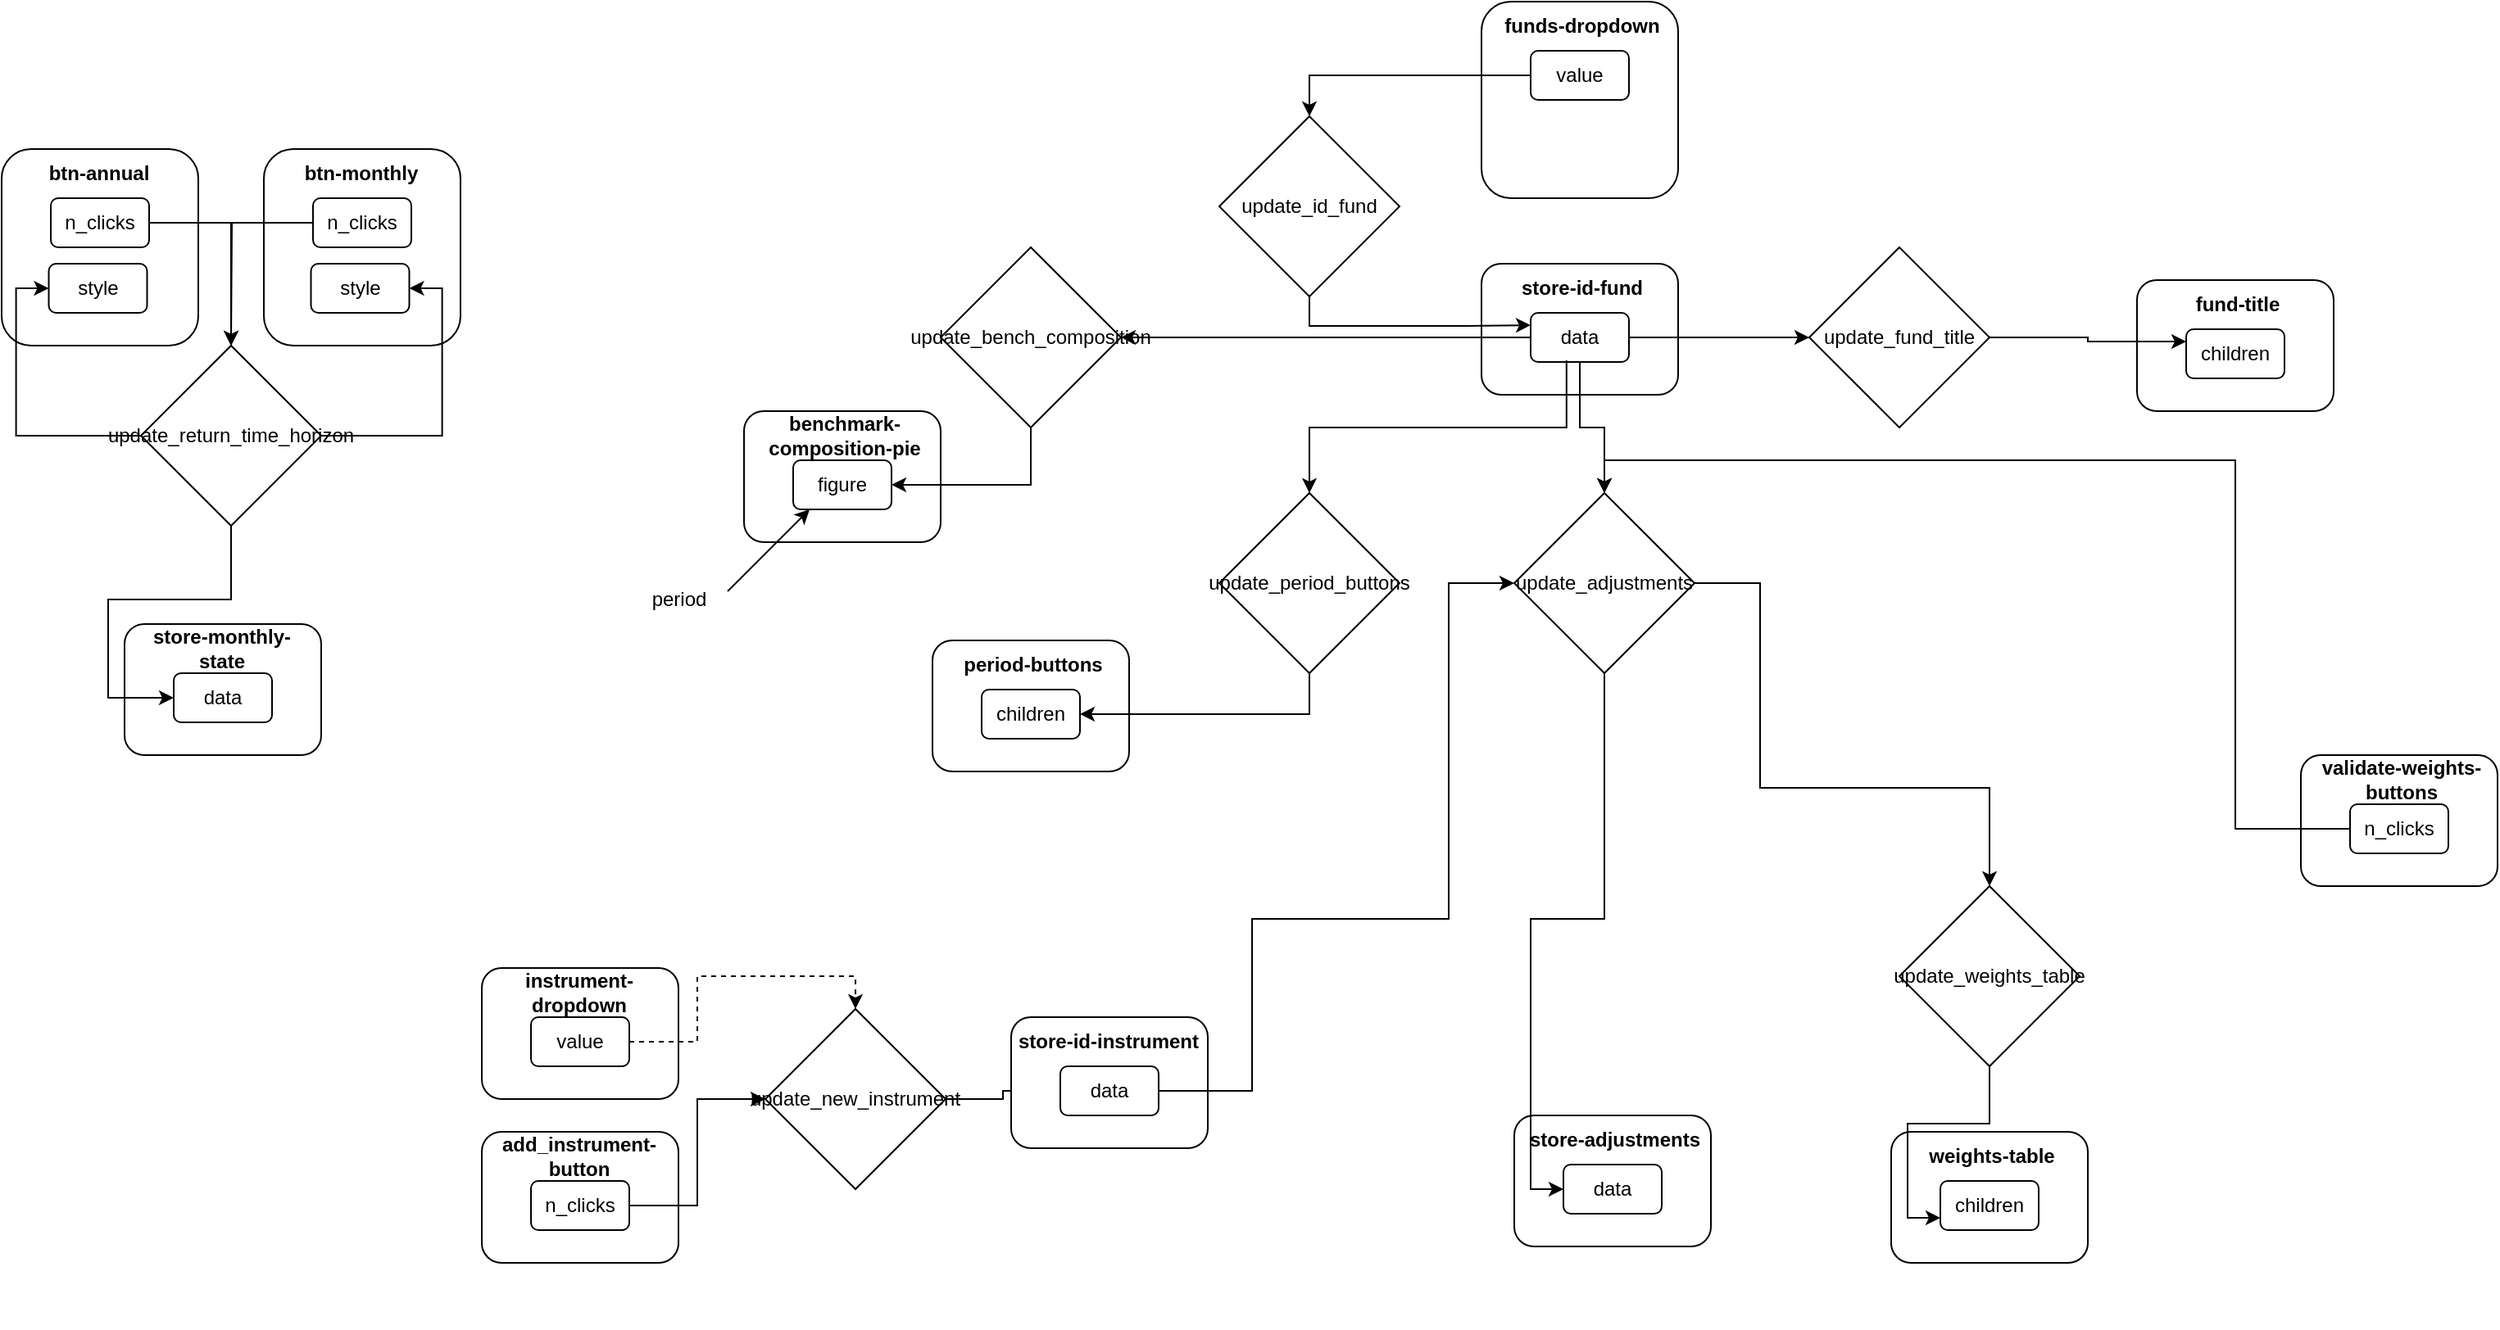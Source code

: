 <mxfile version="28.0.5">
  <diagram name="Page-1" id="CVmTYW8xOtdNSDSt-_Bv">
    <mxGraphModel dx="2853" dy="2352" grid="1" gridSize="10" guides="1" tooltips="1" connect="1" arrows="1" fold="1" page="1" pageScale="1" pageWidth="827" pageHeight="1169" math="0" shadow="0">
      <root>
        <mxCell id="0" />
        <mxCell id="1" parent="0" />
        <mxCell id="e45VYESXmYml-wPN9w2d-97" value="" style="group;strokeColor=none;" vertex="1" connectable="0" parent="1">
          <mxGeometry x="770" y="570" width="120" height="190" as="geometry" />
        </mxCell>
        <mxCell id="e45VYESXmYml-wPN9w2d-98" value="&lt;span style=&quot;color: rgba(0, 0, 0, 0); font-family: monospace; font-size: 0px; text-align: start; text-wrap-mode: nowrap;&quot;&gt;%3CmxGraphModel%3E%3Croot%3E%3CmxCell%20id%3D%220%22%2F%3E%3CmxCell%20id%3D%221%22%20parent%3D%220%22%2F%3E%3CmxCell%20id%3D%222%22%20value%3D%22update_id_fund%22%20style%3D%22rhombus%3BwhiteSpace%3Dwrap%3Bhtml%3D1%3B%22%20vertex%3D%221%22%20parent%3D%221%22%3E%3CmxGeometry%20x%3D%22330%22%20y%3D%2260%22%20width%3D%22110%22%20height%3D%22110%22%20as%3D%22geometry%22%2F%3E%3C%2FmxCell%3E%3C%2Froot%3E%3C%2FmxGraphModel%3E&lt;/span&gt;" style="rounded=1;whiteSpace=wrap;html=1;" vertex="1" parent="e45VYESXmYml-wPN9w2d-97">
          <mxGeometry x="-30" y="110" width="120" height="80" as="geometry" />
        </mxCell>
        <mxCell id="e45VYESXmYml-wPN9w2d-99" value="&lt;b&gt;weights-table&lt;/b&gt;" style="text;html=1;align=center;verticalAlign=middle;whiteSpace=wrap;rounded=0;" vertex="1" parent="e45VYESXmYml-wPN9w2d-97">
          <mxGeometry x="-25" y="110" width="112.5" height="30" as="geometry" />
        </mxCell>
        <mxCell id="e45VYESXmYml-wPN9w2d-100" value="children" style="text;html=1;align=center;verticalAlign=middle;whiteSpace=wrap;rounded=1;strokeColor=default;" vertex="1" parent="e45VYESXmYml-wPN9w2d-97">
          <mxGeometry y="140" width="60" height="30" as="geometry" />
        </mxCell>
        <mxCell id="e45VYESXmYml-wPN9w2d-101" style="edgeStyle=orthogonalEdgeStyle;rounded=0;orthogonalLoop=1;jettySize=auto;html=1;entryX=0;entryY=0.75;entryDx=0;entryDy=0;" edge="1" parent="e45VYESXmYml-wPN9w2d-97" source="e45VYESXmYml-wPN9w2d-96" target="e45VYESXmYml-wPN9w2d-100">
          <mxGeometry relative="1" as="geometry" />
        </mxCell>
        <mxCell id="e45VYESXmYml-wPN9w2d-96" value="update_weights_table" style="rhombus;whiteSpace=wrap;html=1;" vertex="1" parent="e45VYESXmYml-wPN9w2d-97">
          <mxGeometry x="-25" y="-40" width="110" height="110" as="geometry" />
        </mxCell>
        <mxCell id="e45VYESXmYml-wPN9w2d-75" value="" style="group;strokeColor=none;flipV=0;flipH=1;" vertex="1" connectable="0" parent="1">
          <mxGeometry x="-338" y="370" width="120" height="120" as="geometry" />
        </mxCell>
        <mxCell id="e45VYESXmYml-wPN9w2d-76" value="&lt;span style=&quot;color: rgba(0, 0, 0, 0); font-family: monospace; font-size: 0px; text-align: start; text-wrap-mode: nowrap;&quot;&gt;%3CmxGraphModel%3E%3Croot%3E%3CmxCell%20id%3D%220%22%2F%3E%3CmxCell%20id%3D%221%22%20parent%3D%220%22%2F%3E%3CmxCell%20id%3D%222%22%20value%3D%22update_id_fund%22%20style%3D%22rhombus%3BwhiteSpace%3Dwrap%3Bhtml%3D1%3B%22%20vertex%3D%221%22%20parent%3D%221%22%3E%3CmxGeometry%20x%3D%22330%22%20y%3D%2260%22%20width%3D%22110%22%20height%3D%22110%22%20as%3D%22geometry%22%2F%3E%3C%2FmxCell%3E%3C%2Froot%3E%3C%2FmxGraphModel%3E&lt;/span&gt;" style="rounded=1;whiteSpace=wrap;html=1;" vertex="1" parent="e45VYESXmYml-wPN9w2d-75">
          <mxGeometry width="120" height="80" as="geometry" />
        </mxCell>
        <mxCell id="e45VYESXmYml-wPN9w2d-77" value="&lt;b&gt;store-monthly-state&lt;/b&gt;" style="text;html=1;align=center;verticalAlign=middle;whiteSpace=wrap;rounded=0;" vertex="1" parent="e45VYESXmYml-wPN9w2d-75">
          <mxGeometry x="2.5" width="112.5" height="30" as="geometry" />
        </mxCell>
        <mxCell id="e45VYESXmYml-wPN9w2d-78" value="data" style="text;html=1;align=center;verticalAlign=middle;whiteSpace=wrap;rounded=1;strokeColor=default;" vertex="1" parent="e45VYESXmYml-wPN9w2d-75">
          <mxGeometry x="30" y="30" width="60" height="30" as="geometry" />
        </mxCell>
        <mxCell id="e45VYESXmYml-wPN9w2d-8" value="" style="group;strokeColor=none;" vertex="1" connectable="0" parent="1">
          <mxGeometry x="490" y="150" width="120" height="120" as="geometry" />
        </mxCell>
        <mxCell id="e45VYESXmYml-wPN9w2d-9" value="" style="rounded=1;whiteSpace=wrap;html=1;" vertex="1" parent="e45VYESXmYml-wPN9w2d-8">
          <mxGeometry width="120" height="80" as="geometry" />
        </mxCell>
        <mxCell id="e45VYESXmYml-wPN9w2d-10" value="&lt;b&gt;store-id-fund&lt;/b&gt;" style="text;html=1;align=center;verticalAlign=middle;whiteSpace=wrap;rounded=0;" vertex="1" parent="e45VYESXmYml-wPN9w2d-8">
          <mxGeometry x="5" width="112.5" height="30" as="geometry" />
        </mxCell>
        <mxCell id="e45VYESXmYml-wPN9w2d-11" value="data" style="text;html=1;align=center;verticalAlign=middle;whiteSpace=wrap;rounded=1;strokeColor=default;" vertex="1" parent="e45VYESXmYml-wPN9w2d-8">
          <mxGeometry x="30" y="30" width="60" height="30" as="geometry" />
        </mxCell>
        <mxCell id="e45VYESXmYml-wPN9w2d-1" value="update_id_fund" style="rhombus;whiteSpace=wrap;html=1;" vertex="1" parent="1">
          <mxGeometry x="330" y="60" width="110" height="110" as="geometry" />
        </mxCell>
        <mxCell id="e45VYESXmYml-wPN9w2d-13" style="edgeStyle=orthogonalEdgeStyle;rounded=0;orthogonalLoop=1;jettySize=auto;html=1;entryX=0;entryY=0.25;entryDx=0;entryDy=0;exitX=0.5;exitY=1;exitDx=0;exitDy=0;" edge="1" parent="1" source="e45VYESXmYml-wPN9w2d-1" target="e45VYESXmYml-wPN9w2d-11">
          <mxGeometry relative="1" as="geometry">
            <mxPoint x="385" y="200" as="targetPoint" />
            <Array as="points">
              <mxPoint x="385" y="188" />
              <mxPoint x="480" y="188" />
            </Array>
          </mxGeometry>
        </mxCell>
        <mxCell id="e45VYESXmYml-wPN9w2d-5" value="" style="group;strokeColor=none;" vertex="1" connectable="0" parent="1">
          <mxGeometry x="490" y="-10" width="120" height="120" as="geometry" />
        </mxCell>
        <mxCell id="e45VYESXmYml-wPN9w2d-3" value="" style="rounded=1;whiteSpace=wrap;html=1;" vertex="1" parent="e45VYESXmYml-wPN9w2d-5">
          <mxGeometry width="120" height="120" as="geometry" />
        </mxCell>
        <mxCell id="e45VYESXmYml-wPN9w2d-4" value="&lt;b&gt;funds-dropdown&lt;/b&gt;" style="text;html=1;align=center;verticalAlign=middle;whiteSpace=wrap;rounded=0;" vertex="1" parent="e45VYESXmYml-wPN9w2d-5">
          <mxGeometry x="5" width="112.5" height="30" as="geometry" />
        </mxCell>
        <mxCell id="e45VYESXmYml-wPN9w2d-6" value="value" style="text;html=1;align=center;verticalAlign=middle;whiteSpace=wrap;rounded=1;strokeColor=default;" vertex="1" parent="e45VYESXmYml-wPN9w2d-5">
          <mxGeometry x="30" y="30" width="60" height="30" as="geometry" />
        </mxCell>
        <mxCell id="e45VYESXmYml-wPN9w2d-7" style="edgeStyle=orthogonalEdgeStyle;rounded=0;orthogonalLoop=1;jettySize=auto;html=1;" edge="1" parent="1" source="e45VYESXmYml-wPN9w2d-6" target="e45VYESXmYml-wPN9w2d-1">
          <mxGeometry relative="1" as="geometry" />
        </mxCell>
        <mxCell id="e45VYESXmYml-wPN9w2d-14" value="update_fund_title" style="rhombus;whiteSpace=wrap;html=1;" vertex="1" parent="1">
          <mxGeometry x="690" y="140" width="110" height="110" as="geometry" />
        </mxCell>
        <mxCell id="e45VYESXmYml-wPN9w2d-18" value="" style="group;strokeColor=none;" vertex="1" connectable="0" parent="1">
          <mxGeometry x="890" y="160" width="120" height="120" as="geometry" />
        </mxCell>
        <mxCell id="e45VYESXmYml-wPN9w2d-19" value="&lt;span style=&quot;color: rgba(0, 0, 0, 0); font-family: monospace; font-size: 0px; text-align: start; text-wrap-mode: nowrap;&quot;&gt;%3CmxGraphModel%3E%3Croot%3E%3CmxCell%20id%3D%220%22%2F%3E%3CmxCell%20id%3D%221%22%20parent%3D%220%22%2F%3E%3CmxCell%20id%3D%222%22%20value%3D%22update_id_fund%22%20style%3D%22rhombus%3BwhiteSpace%3Dwrap%3Bhtml%3D1%3B%22%20vertex%3D%221%22%20parent%3D%221%22%3E%3CmxGeometry%20x%3D%22330%22%20y%3D%2260%22%20width%3D%22110%22%20height%3D%22110%22%20as%3D%22geometry%22%2F%3E%3C%2FmxCell%3E%3C%2Froot%3E%3C%2FmxGraphModel%3E&lt;/span&gt;" style="rounded=1;whiteSpace=wrap;html=1;" vertex="1" parent="e45VYESXmYml-wPN9w2d-18">
          <mxGeometry width="120" height="80" as="geometry" />
        </mxCell>
        <mxCell id="e45VYESXmYml-wPN9w2d-20" value="&lt;b&gt;fund-title&lt;/b&gt;" style="text;html=1;align=center;verticalAlign=middle;whiteSpace=wrap;rounded=0;" vertex="1" parent="e45VYESXmYml-wPN9w2d-18">
          <mxGeometry x="5" width="112.5" height="30" as="geometry" />
        </mxCell>
        <mxCell id="e45VYESXmYml-wPN9w2d-21" value="children" style="text;html=1;align=center;verticalAlign=middle;whiteSpace=wrap;rounded=1;strokeColor=default;" vertex="1" parent="e45VYESXmYml-wPN9w2d-18">
          <mxGeometry x="30" y="30" width="60" height="30" as="geometry" />
        </mxCell>
        <mxCell id="e45VYESXmYml-wPN9w2d-22" style="edgeStyle=orthogonalEdgeStyle;rounded=0;orthogonalLoop=1;jettySize=auto;html=1;entryX=0;entryY=0.25;entryDx=0;entryDy=0;exitX=1;exitY=0.5;exitDx=0;exitDy=0;" edge="1" parent="1" source="e45VYESXmYml-wPN9w2d-14" target="e45VYESXmYml-wPN9w2d-21">
          <mxGeometry relative="1" as="geometry" />
        </mxCell>
        <mxCell id="e45VYESXmYml-wPN9w2d-23" value="update_bench_composition" style="rhombus;whiteSpace=wrap;html=1;" vertex="1" parent="1">
          <mxGeometry x="160" y="140" width="110" height="110" as="geometry" />
        </mxCell>
        <mxCell id="e45VYESXmYml-wPN9w2d-24" style="edgeStyle=orthogonalEdgeStyle;rounded=0;orthogonalLoop=1;jettySize=auto;html=1;exitX=0;exitY=0.5;exitDx=0;exitDy=0;" edge="1" parent="1" source="e45VYESXmYml-wPN9w2d-11" target="e45VYESXmYml-wPN9w2d-23">
          <mxGeometry relative="1" as="geometry" />
        </mxCell>
        <mxCell id="e45VYESXmYml-wPN9w2d-27" value="" style="group;strokeColor=none;" vertex="1" connectable="0" parent="1">
          <mxGeometry x="40" y="240" width="120" height="120" as="geometry" />
        </mxCell>
        <mxCell id="e45VYESXmYml-wPN9w2d-28" value="" style="rounded=1;whiteSpace=wrap;html=1;" vertex="1" parent="e45VYESXmYml-wPN9w2d-27">
          <mxGeometry width="120" height="80" as="geometry" />
        </mxCell>
        <mxCell id="e45VYESXmYml-wPN9w2d-29" value="&lt;b&gt;benchmark-composition-pie&lt;/b&gt;" style="text;html=1;align=center;verticalAlign=middle;whiteSpace=wrap;rounded=0;" vertex="1" parent="e45VYESXmYml-wPN9w2d-27">
          <mxGeometry x="5" width="112.5" height="30" as="geometry" />
        </mxCell>
        <mxCell id="e45VYESXmYml-wPN9w2d-30" value="figure" style="text;html=1;align=center;verticalAlign=middle;whiteSpace=wrap;rounded=1;strokeColor=default;" vertex="1" parent="e45VYESXmYml-wPN9w2d-27">
          <mxGeometry x="30" y="30" width="60" height="30" as="geometry" />
        </mxCell>
        <mxCell id="e45VYESXmYml-wPN9w2d-26" style="edgeStyle=orthogonalEdgeStyle;rounded=0;orthogonalLoop=1;jettySize=auto;html=1;entryX=1;entryY=0.5;entryDx=0;entryDy=0;exitX=0.5;exitY=1;exitDx=0;exitDy=0;" edge="1" parent="1" source="e45VYESXmYml-wPN9w2d-23" target="e45VYESXmYml-wPN9w2d-30">
          <mxGeometry relative="1" as="geometry">
            <mxPoint x="215" y="290" as="targetPoint" />
          </mxGeometry>
        </mxCell>
        <mxCell id="e45VYESXmYml-wPN9w2d-32" value="" style="endArrow=classic;html=1;rounded=0;" edge="1" parent="1">
          <mxGeometry width="50" height="50" relative="1" as="geometry">
            <mxPoint x="30" y="350" as="sourcePoint" />
            <mxPoint x="80" y="300" as="targetPoint" />
          </mxGeometry>
        </mxCell>
        <mxCell id="e45VYESXmYml-wPN9w2d-33" value="period" style="text;html=1;align=center;verticalAlign=middle;resizable=0;points=[];autosize=1;strokeColor=none;fillColor=none;" vertex="1" parent="1">
          <mxGeometry x="-30" y="340" width="60" height="30" as="geometry" />
        </mxCell>
        <mxCell id="e45VYESXmYml-wPN9w2d-34" style="edgeStyle=orthogonalEdgeStyle;rounded=0;orthogonalLoop=1;jettySize=auto;html=1;exitX=1;exitY=0.5;exitDx=0;exitDy=0;entryX=0;entryY=0.5;entryDx=0;entryDy=0;" edge="1" parent="1" source="e45VYESXmYml-wPN9w2d-11" target="e45VYESXmYml-wPN9w2d-14">
          <mxGeometry relative="1" as="geometry" />
        </mxCell>
        <mxCell id="e45VYESXmYml-wPN9w2d-35" value="update_period_buttons" style="rhombus;whiteSpace=wrap;html=1;" vertex="1" parent="1">
          <mxGeometry x="330" y="290" width="110" height="110" as="geometry" />
        </mxCell>
        <mxCell id="e45VYESXmYml-wPN9w2d-36" style="edgeStyle=orthogonalEdgeStyle;rounded=0;orthogonalLoop=1;jettySize=auto;html=1;exitX=0.365;exitY=0.966;exitDx=0;exitDy=0;exitPerimeter=0;" edge="1" parent="1" source="e45VYESXmYml-wPN9w2d-11" target="e45VYESXmYml-wPN9w2d-35">
          <mxGeometry relative="1" as="geometry" />
        </mxCell>
        <mxCell id="e45VYESXmYml-wPN9w2d-37" value="" style="group;strokeColor=none;" vertex="1" connectable="0" parent="1">
          <mxGeometry x="155" y="380" width="120" height="120" as="geometry" />
        </mxCell>
        <mxCell id="e45VYESXmYml-wPN9w2d-38" value="&lt;span style=&quot;color: rgba(0, 0, 0, 0); font-family: monospace; font-size: 0px; text-align: start; text-wrap-mode: nowrap;&quot;&gt;%3CmxGraphModel%3E%3Croot%3E%3CmxCell%20id%3D%220%22%2F%3E%3CmxCell%20id%3D%221%22%20parent%3D%220%22%2F%3E%3CmxCell%20id%3D%222%22%20value%3D%22update_id_fund%22%20style%3D%22rhombus%3BwhiteSpace%3Dwrap%3Bhtml%3D1%3B%22%20vertex%3D%221%22%20parent%3D%221%22%3E%3CmxGeometry%20x%3D%22330%22%20y%3D%2260%22%20width%3D%22110%22%20height%3D%22110%22%20as%3D%22geometry%22%2F%3E%3C%2FmxCell%3E%3C%2Froot%3E%3C%2FmxGraphModel%3E&lt;/span&gt;" style="rounded=1;whiteSpace=wrap;html=1;" vertex="1" parent="e45VYESXmYml-wPN9w2d-37">
          <mxGeometry width="120" height="80" as="geometry" />
        </mxCell>
        <mxCell id="e45VYESXmYml-wPN9w2d-39" value="&lt;b&gt;period-buttons&lt;/b&gt;" style="text;html=1;align=center;verticalAlign=middle;whiteSpace=wrap;rounded=0;" vertex="1" parent="e45VYESXmYml-wPN9w2d-37">
          <mxGeometry x="5" width="112.5" height="30" as="geometry" />
        </mxCell>
        <mxCell id="e45VYESXmYml-wPN9w2d-40" value="children" style="text;html=1;align=center;verticalAlign=middle;whiteSpace=wrap;rounded=1;strokeColor=default;" vertex="1" parent="e45VYESXmYml-wPN9w2d-37">
          <mxGeometry x="30" y="30" width="60" height="30" as="geometry" />
        </mxCell>
        <mxCell id="e45VYESXmYml-wPN9w2d-41" style="edgeStyle=orthogonalEdgeStyle;rounded=0;orthogonalLoop=1;jettySize=auto;html=1;exitX=0.5;exitY=1;exitDx=0;exitDy=0;entryX=1;entryY=0.5;entryDx=0;entryDy=0;" edge="1" parent="1" source="e45VYESXmYml-wPN9w2d-35" target="e45VYESXmYml-wPN9w2d-40">
          <mxGeometry relative="1" as="geometry" />
        </mxCell>
        <mxCell id="e45VYESXmYml-wPN9w2d-49" value="" style="group;strokeColor=none;flipV=0;flipH=1;" vertex="1" connectable="0" parent="1">
          <mxGeometry x="-120" y="580" width="120" height="120" as="geometry" />
        </mxCell>
        <mxCell id="e45VYESXmYml-wPN9w2d-50" value="" style="rounded=1;whiteSpace=wrap;html=1;" vertex="1" parent="e45VYESXmYml-wPN9w2d-49">
          <mxGeometry width="120" height="80" as="geometry" />
        </mxCell>
        <mxCell id="e45VYESXmYml-wPN9w2d-51" value="&lt;b&gt;instrument-dropdown&lt;/b&gt;" style="text;html=1;align=center;verticalAlign=middle;whiteSpace=wrap;rounded=0;" vertex="1" parent="e45VYESXmYml-wPN9w2d-49">
          <mxGeometry x="2.5" width="112.5" height="30" as="geometry" />
        </mxCell>
        <mxCell id="e45VYESXmYml-wPN9w2d-52" value="value" style="text;html=1;align=center;verticalAlign=middle;whiteSpace=wrap;rounded=1;strokeColor=default;" vertex="1" parent="e45VYESXmYml-wPN9w2d-49">
          <mxGeometry x="30" y="30" width="60" height="30" as="geometry" />
        </mxCell>
        <mxCell id="e45VYESXmYml-wPN9w2d-103" style="edgeStyle=orthogonalEdgeStyle;rounded=0;orthogonalLoop=1;jettySize=auto;html=1;entryX=0;entryY=0.5;entryDx=0;entryDy=0;" edge="1" parent="1" source="e45VYESXmYml-wPN9w2d-53" target="e45VYESXmYml-wPN9w2d-63">
          <mxGeometry relative="1" as="geometry" />
        </mxCell>
        <mxCell id="e45VYESXmYml-wPN9w2d-53" value="update_new_instrument" style="rhombus;whiteSpace=wrap;html=1;flipV=0;flipH=1;" vertex="1" parent="1">
          <mxGeometry x="53" y="605" width="110" height="110" as="geometry" />
        </mxCell>
        <mxCell id="e45VYESXmYml-wPN9w2d-55" value="" style="group;strokeColor=none;flipV=0;flipH=1;" vertex="1" connectable="0" parent="1">
          <mxGeometry x="-120" y="680" width="120" height="120" as="geometry" />
        </mxCell>
        <mxCell id="e45VYESXmYml-wPN9w2d-56" value="" style="rounded=1;whiteSpace=wrap;html=1;flipH=1;" vertex="1" parent="e45VYESXmYml-wPN9w2d-55">
          <mxGeometry width="120" height="80" as="geometry" />
        </mxCell>
        <mxCell id="e45VYESXmYml-wPN9w2d-57" value="&lt;b&gt;add_instrument-button&lt;/b&gt;" style="text;html=1;align=center;verticalAlign=middle;whiteSpace=wrap;rounded=0;flipH=1;" vertex="1" parent="e45VYESXmYml-wPN9w2d-55">
          <mxGeometry x="2.5" width="112.5" height="30" as="geometry" />
        </mxCell>
        <mxCell id="e45VYESXmYml-wPN9w2d-58" value="n_clicks" style="text;html=1;align=center;verticalAlign=middle;whiteSpace=wrap;rounded=1;strokeColor=default;flipH=1;" vertex="1" parent="e45VYESXmYml-wPN9w2d-55">
          <mxGeometry x="30" y="30" width="60" height="30" as="geometry" />
        </mxCell>
        <mxCell id="e45VYESXmYml-wPN9w2d-60" value="" style="group;strokeColor=none;flipV=0;flipH=1;" vertex="1" connectable="0" parent="1">
          <mxGeometry x="203" y="610" width="120" height="120" as="geometry" />
        </mxCell>
        <mxCell id="e45VYESXmYml-wPN9w2d-61" value="&lt;span style=&quot;color: rgba(0, 0, 0, 0); font-family: monospace; font-size: 0px; text-align: start; text-wrap-mode: nowrap;&quot;&gt;%3CmxGraphModel%3E%3Croot%3E%3CmxCell%20id%3D%220%22%2F%3E%3CmxCell%20id%3D%221%22%20parent%3D%220%22%2F%3E%3CmxCell%20id%3D%222%22%20value%3D%22update_id_fund%22%20style%3D%22rhombus%3BwhiteSpace%3Dwrap%3Bhtml%3D1%3B%22%20vertex%3D%221%22%20parent%3D%221%22%3E%3CmxGeometry%20x%3D%22330%22%20y%3D%2260%22%20width%3D%22110%22%20height%3D%22110%22%20as%3D%22geometry%22%2F%3E%3C%2FmxCell%3E%3C%2Froot%3E%3C%2FmxGraphModel%3E&lt;/span&gt;" style="rounded=1;whiteSpace=wrap;html=1;" vertex="1" parent="e45VYESXmYml-wPN9w2d-60">
          <mxGeometry width="120" height="80" as="geometry" />
        </mxCell>
        <mxCell id="e45VYESXmYml-wPN9w2d-62" value="&lt;b&gt;store-id-instrument&lt;/b&gt;" style="text;html=1;align=center;verticalAlign=middle;whiteSpace=wrap;rounded=0;" vertex="1" parent="e45VYESXmYml-wPN9w2d-60">
          <mxGeometry x="2.5" width="112.5" height="30" as="geometry" />
        </mxCell>
        <mxCell id="e45VYESXmYml-wPN9w2d-63" value="data" style="text;html=1;align=center;verticalAlign=middle;whiteSpace=wrap;rounded=1;strokeColor=default;" vertex="1" parent="e45VYESXmYml-wPN9w2d-60">
          <mxGeometry x="30" y="30" width="60" height="30" as="geometry" />
        </mxCell>
        <mxCell id="e45VYESXmYml-wPN9w2d-91" style="edgeStyle=orthogonalEdgeStyle;rounded=0;orthogonalLoop=1;jettySize=auto;html=1;entryX=0;entryY=0.5;entryDx=0;entryDy=0;" edge="1" parent="1" source="e45VYESXmYml-wPN9w2d-66" target="e45VYESXmYml-wPN9w2d-78">
          <mxGeometry relative="1" as="geometry" />
        </mxCell>
        <mxCell id="e45VYESXmYml-wPN9w2d-66" value="update_return_time_horizon" style="rhombus;whiteSpace=wrap;html=1;" vertex="1" parent="1">
          <mxGeometry x="-328" y="200" width="110" height="110" as="geometry" />
        </mxCell>
        <mxCell id="e45VYESXmYml-wPN9w2d-85" value="" style="group" vertex="1" connectable="0" parent="1">
          <mxGeometry x="-253" y="80" width="120" height="120" as="geometry" />
        </mxCell>
        <mxCell id="e45VYESXmYml-wPN9w2d-68" value="&lt;span style=&quot;color: rgba(0, 0, 0, 0); font-family: monospace; font-size: 0px; text-align: start; text-wrap-mode: nowrap;&quot;&gt;%3CmxGraphModel%3E%3Croot%3E%3CmxCell%20id%3D%220%22%2F%3E%3CmxCell%20id%3D%221%22%20parent%3D%220%22%2F%3E%3CmxCell%20id%3D%222%22%20value%3D%22update_id_fund%22%20style%3D%22rhombus%3BwhiteSpace%3Dwrap%3Bhtml%3D1%3B%22%20vertex%3D%221%22%20parent%3D%221%22%3E%3CmxGeometry%20x%3D%22330%22%20y%3D%2260%22%20width%3D%22110%22%20height%3D%22110%22%20as%3D%22geometry%22%2F%3E%3C%2FmxCell%3E%3C%2Froot%3E%3C%2FmxGraphModel%3E&lt;/span&gt;" style="rounded=1;whiteSpace=wrap;html=1;" vertex="1" parent="e45VYESXmYml-wPN9w2d-85">
          <mxGeometry width="120" height="120" as="geometry" />
        </mxCell>
        <mxCell id="e45VYESXmYml-wPN9w2d-69" value="&lt;b&gt;btn-monthly&lt;/b&gt;" style="text;html=1;align=center;verticalAlign=middle;whiteSpace=wrap;rounded=0;" vertex="1" parent="e45VYESXmYml-wPN9w2d-85">
          <mxGeometry x="2.5" width="112.5" height="30" as="geometry" />
        </mxCell>
        <mxCell id="e45VYESXmYml-wPN9w2d-93" style="edgeStyle=orthogonalEdgeStyle;rounded=0;orthogonalLoop=1;jettySize=auto;html=1;" edge="1" parent="e45VYESXmYml-wPN9w2d-85" source="e45VYESXmYml-wPN9w2d-70">
          <mxGeometry relative="1" as="geometry">
            <mxPoint x="-20" y="120" as="targetPoint" />
          </mxGeometry>
        </mxCell>
        <mxCell id="e45VYESXmYml-wPN9w2d-70" value="n_clicks" style="text;html=1;align=center;verticalAlign=middle;whiteSpace=wrap;rounded=1;strokeColor=default;" vertex="1" parent="e45VYESXmYml-wPN9w2d-85">
          <mxGeometry x="30" y="30" width="60" height="30" as="geometry" />
        </mxCell>
        <mxCell id="e45VYESXmYml-wPN9w2d-84" value="style" style="text;html=1;align=center;verticalAlign=middle;whiteSpace=wrap;rounded=1;strokeColor=default;" vertex="1" parent="e45VYESXmYml-wPN9w2d-85">
          <mxGeometry x="28.75" y="70" width="60" height="30" as="geometry" />
        </mxCell>
        <mxCell id="e45VYESXmYml-wPN9w2d-86" value="" style="group" vertex="1" connectable="0" parent="1">
          <mxGeometry x="-413" y="80" width="120" height="120" as="geometry" />
        </mxCell>
        <mxCell id="e45VYESXmYml-wPN9w2d-87" value="&lt;span style=&quot;color: rgba(0, 0, 0, 0); font-family: monospace; font-size: 0px; text-align: start; text-wrap-mode: nowrap;&quot;&gt;%3CmxGraphModel%3E%3Croot%3E%3CmxCell%20id%3D%220%22%2F%3E%3CmxCell%20id%3D%221%22%20parent%3D%220%22%2F%3E%3CmxCell%20id%3D%222%22%20value%3D%22update_id_fund%22%20style%3D%22rhombus%3BwhiteSpace%3Dwrap%3Bhtml%3D1%3B%22%20vertex%3D%221%22%20parent%3D%221%22%3E%3CmxGeometry%20x%3D%22330%22%20y%3D%2260%22%20width%3D%22110%22%20height%3D%22110%22%20as%3D%22geometry%22%2F%3E%3C%2FmxCell%3E%3C%2Froot%3E%3C%2FmxGraphModel%3E&lt;/span&gt;" style="rounded=1;whiteSpace=wrap;html=1;" vertex="1" parent="e45VYESXmYml-wPN9w2d-86">
          <mxGeometry width="120" height="120" as="geometry" />
        </mxCell>
        <mxCell id="e45VYESXmYml-wPN9w2d-88" value="&lt;b&gt;btn-annual&lt;/b&gt;" style="text;html=1;align=center;verticalAlign=middle;whiteSpace=wrap;rounded=0;" vertex="1" parent="e45VYESXmYml-wPN9w2d-86">
          <mxGeometry x="2.5" width="112.5" height="30" as="geometry" />
        </mxCell>
        <mxCell id="e45VYESXmYml-wPN9w2d-89" value="n_clicks" style="text;html=1;align=center;verticalAlign=middle;whiteSpace=wrap;rounded=1;strokeColor=default;" vertex="1" parent="e45VYESXmYml-wPN9w2d-86">
          <mxGeometry x="30" y="30" width="60" height="30" as="geometry" />
        </mxCell>
        <mxCell id="e45VYESXmYml-wPN9w2d-90" value="style" style="text;html=1;align=center;verticalAlign=middle;whiteSpace=wrap;rounded=1;strokeColor=default;" vertex="1" parent="e45VYESXmYml-wPN9w2d-86">
          <mxGeometry x="28.75" y="70" width="60" height="30" as="geometry" />
        </mxCell>
        <mxCell id="e45VYESXmYml-wPN9w2d-92" style="edgeStyle=orthogonalEdgeStyle;rounded=0;orthogonalLoop=1;jettySize=auto;html=1;entryX=0.5;entryY=0;entryDx=0;entryDy=0;exitX=1;exitY=0.5;exitDx=0;exitDy=0;" edge="1" parent="1" source="e45VYESXmYml-wPN9w2d-89" target="e45VYESXmYml-wPN9w2d-66">
          <mxGeometry relative="1" as="geometry" />
        </mxCell>
        <mxCell id="e45VYESXmYml-wPN9w2d-94" style="edgeStyle=orthogonalEdgeStyle;rounded=0;orthogonalLoop=1;jettySize=auto;html=1;entryX=1;entryY=0.5;entryDx=0;entryDy=0;exitX=1;exitY=0.5;exitDx=0;exitDy=0;" edge="1" parent="1" source="e45VYESXmYml-wPN9w2d-66" target="e45VYESXmYml-wPN9w2d-84">
          <mxGeometry relative="1" as="geometry" />
        </mxCell>
        <mxCell id="e45VYESXmYml-wPN9w2d-95" style="edgeStyle=orthogonalEdgeStyle;rounded=0;orthogonalLoop=1;jettySize=auto;html=1;entryX=0;entryY=0.5;entryDx=0;entryDy=0;exitX=0;exitY=0.5;exitDx=0;exitDy=0;" edge="1" parent="1" source="e45VYESXmYml-wPN9w2d-66" target="e45VYESXmYml-wPN9w2d-90">
          <mxGeometry relative="1" as="geometry" />
        </mxCell>
        <mxCell id="e45VYESXmYml-wPN9w2d-108" style="edgeStyle=orthogonalEdgeStyle;rounded=0;orthogonalLoop=1;jettySize=auto;html=1;" edge="1" parent="1" source="e45VYESXmYml-wPN9w2d-102" target="e45VYESXmYml-wPN9w2d-96">
          <mxGeometry relative="1" as="geometry">
            <Array as="points">
              <mxPoint x="660" y="345" />
              <mxPoint x="660" y="470" />
              <mxPoint x="800" y="470" />
            </Array>
          </mxGeometry>
        </mxCell>
        <mxCell id="e45VYESXmYml-wPN9w2d-102" value="update_adjustments" style="rhombus;whiteSpace=wrap;html=1;" vertex="1" parent="1">
          <mxGeometry x="510" y="290" width="110" height="110" as="geometry" />
        </mxCell>
        <mxCell id="e45VYESXmYml-wPN9w2d-105" style="edgeStyle=orthogonalEdgeStyle;rounded=0;orthogonalLoop=1;jettySize=auto;html=1;exitX=1;exitY=0.5;exitDx=0;exitDy=0;" edge="1" parent="1" source="e45VYESXmYml-wPN9w2d-58" target="e45VYESXmYml-wPN9w2d-53">
          <mxGeometry relative="1" as="geometry" />
        </mxCell>
        <mxCell id="e45VYESXmYml-wPN9w2d-106" style="edgeStyle=orthogonalEdgeStyle;rounded=0;orthogonalLoop=1;jettySize=auto;html=1;exitX=1;exitY=0.5;exitDx=0;exitDy=0;entryX=0.5;entryY=0;entryDx=0;entryDy=0;dashed=1;" edge="1" parent="1" source="e45VYESXmYml-wPN9w2d-52" target="e45VYESXmYml-wPN9w2d-53">
          <mxGeometry relative="1" as="geometry" />
        </mxCell>
        <mxCell id="e45VYESXmYml-wPN9w2d-107" style="edgeStyle=orthogonalEdgeStyle;rounded=0;orthogonalLoop=1;jettySize=auto;html=1;exitX=0.5;exitY=1;exitDx=0;exitDy=0;entryX=0.5;entryY=0;entryDx=0;entryDy=0;" edge="1" parent="1" source="e45VYESXmYml-wPN9w2d-11" target="e45VYESXmYml-wPN9w2d-102">
          <mxGeometry relative="1" as="geometry" />
        </mxCell>
        <mxCell id="e45VYESXmYml-wPN9w2d-109" style="edgeStyle=orthogonalEdgeStyle;rounded=0;orthogonalLoop=1;jettySize=auto;html=1;exitX=1;exitY=0.5;exitDx=0;exitDy=0;entryX=0;entryY=0.5;entryDx=0;entryDy=0;" edge="1" parent="1" source="e45VYESXmYml-wPN9w2d-63" target="e45VYESXmYml-wPN9w2d-102">
          <mxGeometry relative="1" as="geometry">
            <Array as="points">
              <mxPoint x="350" y="655" />
              <mxPoint x="350" y="550" />
              <mxPoint x="470" y="550" />
              <mxPoint x="470" y="345" />
            </Array>
          </mxGeometry>
        </mxCell>
        <mxCell id="e45VYESXmYml-wPN9w2d-110" value="" style="group;strokeColor=none;" vertex="1" connectable="0" parent="1">
          <mxGeometry x="510" y="670" width="120" height="120" as="geometry" />
        </mxCell>
        <mxCell id="e45VYESXmYml-wPN9w2d-111" value="&lt;span style=&quot;color: rgba(0, 0, 0, 0); font-family: monospace; font-size: 0px; text-align: start; text-wrap-mode: nowrap;&quot;&gt;%3CmxGraphModel%3E%3Croot%3E%3CmxCell%20id%3D%220%22%2F%3E%3CmxCell%20id%3D%221%22%20parent%3D%220%22%2F%3E%3CmxCell%20id%3D%222%22%20value%3D%22update_id_fund%22%20style%3D%22rhombus%3BwhiteSpace%3Dwrap%3Bhtml%3D1%3B%22%20vertex%3D%221%22%20parent%3D%221%22%3E%3CmxGeometry%20x%3D%22330%22%20y%3D%2260%22%20width%3D%22110%22%20height%3D%22110%22%20as%3D%22geometry%22%2F%3E%3C%2FmxCell%3E%3C%2Froot%3E%3C%2FmxGraphModel%3E&lt;/span&gt;" style="rounded=1;whiteSpace=wrap;html=1;" vertex="1" parent="e45VYESXmYml-wPN9w2d-110">
          <mxGeometry width="120" height="80" as="geometry" />
        </mxCell>
        <mxCell id="e45VYESXmYml-wPN9w2d-112" value="&lt;b&gt;store-adjustments&lt;/b&gt;" style="text;html=1;align=center;verticalAlign=middle;whiteSpace=wrap;rounded=0;" vertex="1" parent="e45VYESXmYml-wPN9w2d-110">
          <mxGeometry x="5" width="112.5" height="30" as="geometry" />
        </mxCell>
        <mxCell id="e45VYESXmYml-wPN9w2d-113" value="data" style="text;html=1;align=center;verticalAlign=middle;whiteSpace=wrap;rounded=1;strokeColor=default;" vertex="1" parent="e45VYESXmYml-wPN9w2d-110">
          <mxGeometry x="30" y="30" width="60" height="30" as="geometry" />
        </mxCell>
        <mxCell id="e45VYESXmYml-wPN9w2d-114" style="edgeStyle=orthogonalEdgeStyle;rounded=0;orthogonalLoop=1;jettySize=auto;html=1;entryX=0;entryY=0.5;entryDx=0;entryDy=0;" edge="1" parent="1" source="e45VYESXmYml-wPN9w2d-102" target="e45VYESXmYml-wPN9w2d-113">
          <mxGeometry relative="1" as="geometry" />
        </mxCell>
        <mxCell id="e45VYESXmYml-wPN9w2d-115" value="" style="group;strokeColor=none;" vertex="1" connectable="0" parent="1">
          <mxGeometry x="990" y="450" width="120" height="120" as="geometry" />
        </mxCell>
        <mxCell id="e45VYESXmYml-wPN9w2d-116" value="" style="rounded=1;whiteSpace=wrap;html=1;" vertex="1" parent="e45VYESXmYml-wPN9w2d-115">
          <mxGeometry width="120" height="80" as="geometry" />
        </mxCell>
        <mxCell id="e45VYESXmYml-wPN9w2d-117" value="&lt;b&gt;validate-weights-buttons&lt;/b&gt;" style="text;html=1;align=center;verticalAlign=middle;whiteSpace=wrap;rounded=0;" vertex="1" parent="e45VYESXmYml-wPN9w2d-115">
          <mxGeometry x="5" width="112.5" height="30" as="geometry" />
        </mxCell>
        <mxCell id="e45VYESXmYml-wPN9w2d-118" value="n_clicks" style="text;html=1;align=center;verticalAlign=middle;whiteSpace=wrap;rounded=1;strokeColor=default;" vertex="1" parent="e45VYESXmYml-wPN9w2d-115">
          <mxGeometry x="30" y="30" width="60" height="30" as="geometry" />
        </mxCell>
        <mxCell id="e45VYESXmYml-wPN9w2d-119" style="edgeStyle=orthogonalEdgeStyle;rounded=0;orthogonalLoop=1;jettySize=auto;html=1;exitX=0;exitY=0.5;exitDx=0;exitDy=0;entryX=0.5;entryY=0;entryDx=0;entryDy=0;" edge="1" parent="1" source="e45VYESXmYml-wPN9w2d-118" target="e45VYESXmYml-wPN9w2d-102">
          <mxGeometry relative="1" as="geometry">
            <Array as="points">
              <mxPoint x="950" y="495" />
              <mxPoint x="950" y="270" />
              <mxPoint x="565" y="270" />
            </Array>
          </mxGeometry>
        </mxCell>
      </root>
    </mxGraphModel>
  </diagram>
</mxfile>
